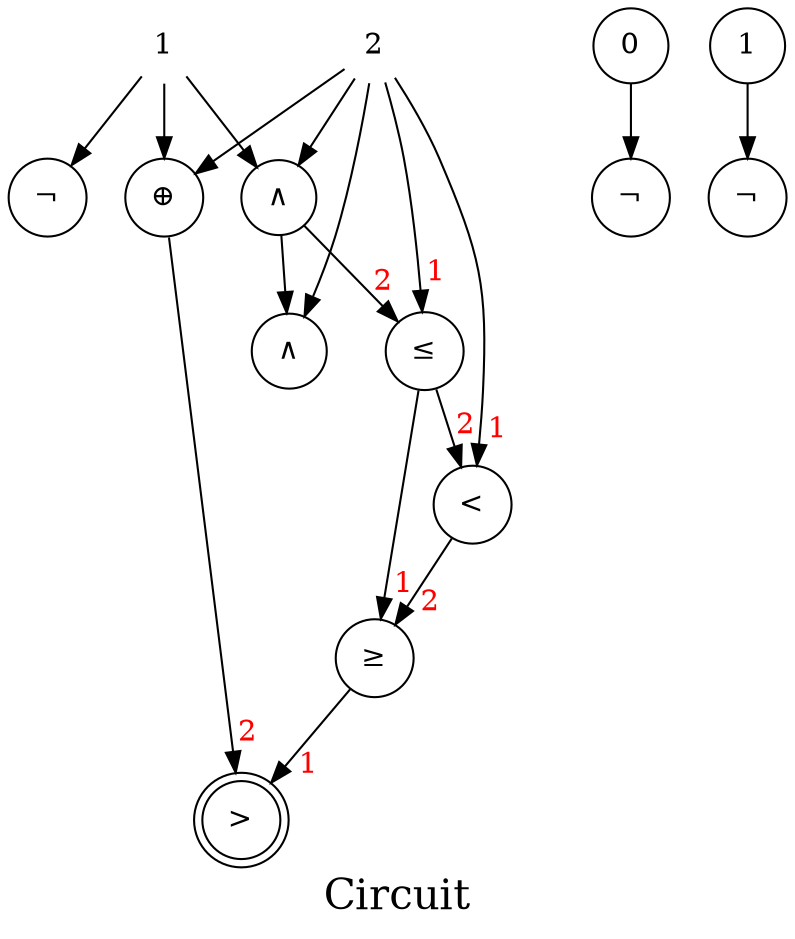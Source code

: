 digraph Circuit {
	1 [label="" shape=circle]
	2 [label="" shape=circle]
	3 [label="¬" shape=circle]
	1 -> 3
	4 [label="∧" shape=circle]
	1 -> 4
	2 -> 4
	5 [label="⊕" shape=circle]
	1 -> 5
	2 -> 5
	6 [label="∧" shape=circle]
	2 -> 6
	4 -> 6
	7 [label=0 shape=circle]
	8 [label=1 shape=circle]
	9 [label="¬" shape=circle]
	7 -> 9
	10 [label="¬" shape=circle]
	8 -> 10
	11 [label="≤" shape=circle]
	2 -> 11 [fontcolor=red headlabel=1 labeldistance=2]
	4 -> 11 [fontcolor=red headlabel=2 labeldistance=2]
	12 [label="<" shape=circle]
	2 -> 12 [fontcolor=red headlabel=1 labeldistance=2]
	11 -> 12 [fontcolor=red headlabel=2 labeldistance=2]
	13 [label="≥" shape=circle]
	11 -> 13 [fontcolor=red headlabel=1 labeldistance=2]
	12 -> 13 [fontcolor=red headlabel=2 labeldistance=2]
	14 [label=">" shape=circle]
	13 -> 14 [fontcolor=red headlabel=1 labeldistance=2]
	5 -> 14 [fontcolor=red headlabel=2 labeldistance=2]
	1 [label=1 color=white]
	2 [label=2 color=white]
	14 [shape=doublecircle]
	label=Circuit
	fontsize=20
}
